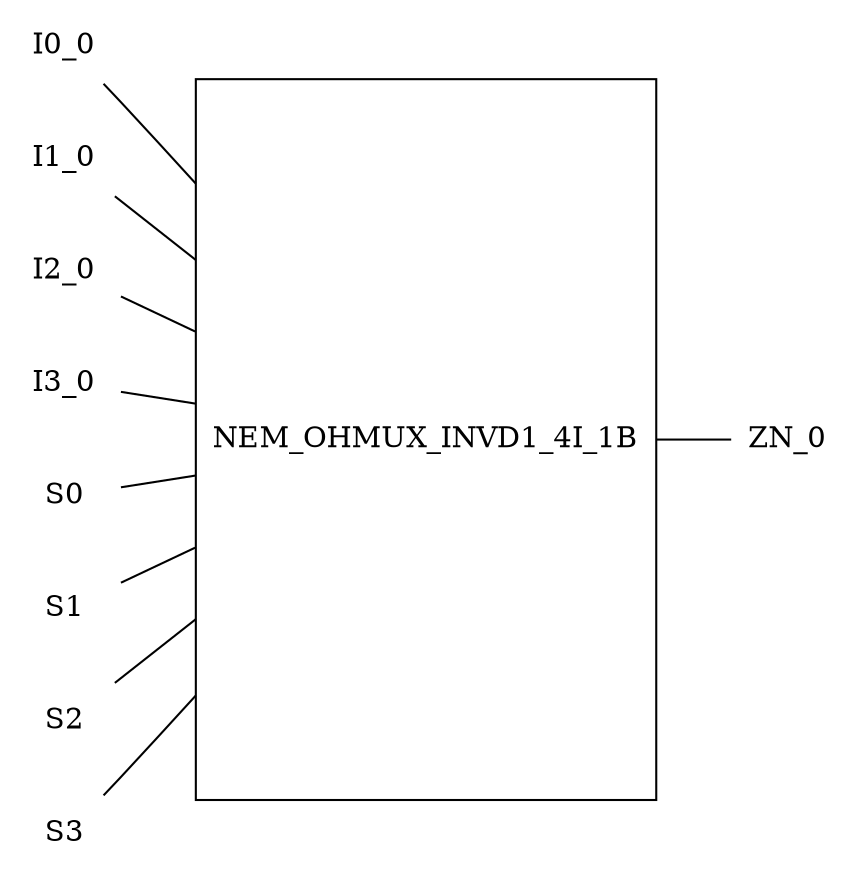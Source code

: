 graph G {
	rankdir=LR;


	0 [shape=box label=NEM_OHMUX_INVD1_4I_1B height=4.8 rankdir=TB];
	I0_0 [shape=none];
	I0_0 -- 0
	I1_0 [shape=none];
	I1_0 -- 0
	I2_0 [shape=none];
	I2_0 -- 0
	I3_0 [shape=none];
	I3_0 -- 0
	S0 [shape=none];
	S0 -- 0
	S1 [shape=none];
	S1 -- 0
	S2 [shape=none];
	S2 -- 0
	S3 [shape=none];
	S3 -- 0
	ZN_0 [shape=none];
	0 -- ZN_0
}
